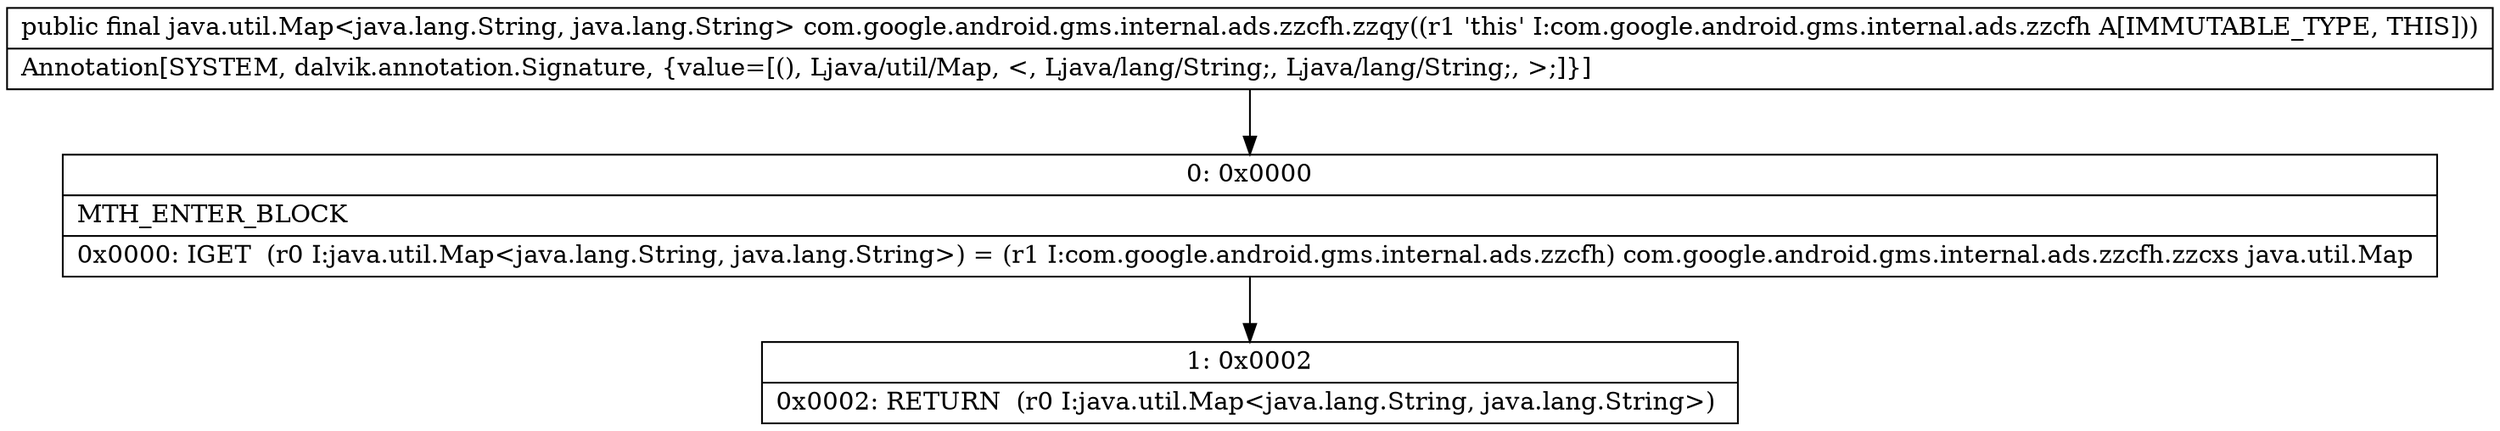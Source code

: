 digraph "CFG forcom.google.android.gms.internal.ads.zzcfh.zzqy()Ljava\/util\/Map;" {
Node_0 [shape=record,label="{0\:\ 0x0000|MTH_ENTER_BLOCK\l|0x0000: IGET  (r0 I:java.util.Map\<java.lang.String, java.lang.String\>) = (r1 I:com.google.android.gms.internal.ads.zzcfh) com.google.android.gms.internal.ads.zzcfh.zzcxs java.util.Map \l}"];
Node_1 [shape=record,label="{1\:\ 0x0002|0x0002: RETURN  (r0 I:java.util.Map\<java.lang.String, java.lang.String\>) \l}"];
MethodNode[shape=record,label="{public final java.util.Map\<java.lang.String, java.lang.String\> com.google.android.gms.internal.ads.zzcfh.zzqy((r1 'this' I:com.google.android.gms.internal.ads.zzcfh A[IMMUTABLE_TYPE, THIS]))  | Annotation[SYSTEM, dalvik.annotation.Signature, \{value=[(), Ljava\/util\/Map, \<, Ljava\/lang\/String;, Ljava\/lang\/String;, \>;]\}]\l}"];
MethodNode -> Node_0;
Node_0 -> Node_1;
}

